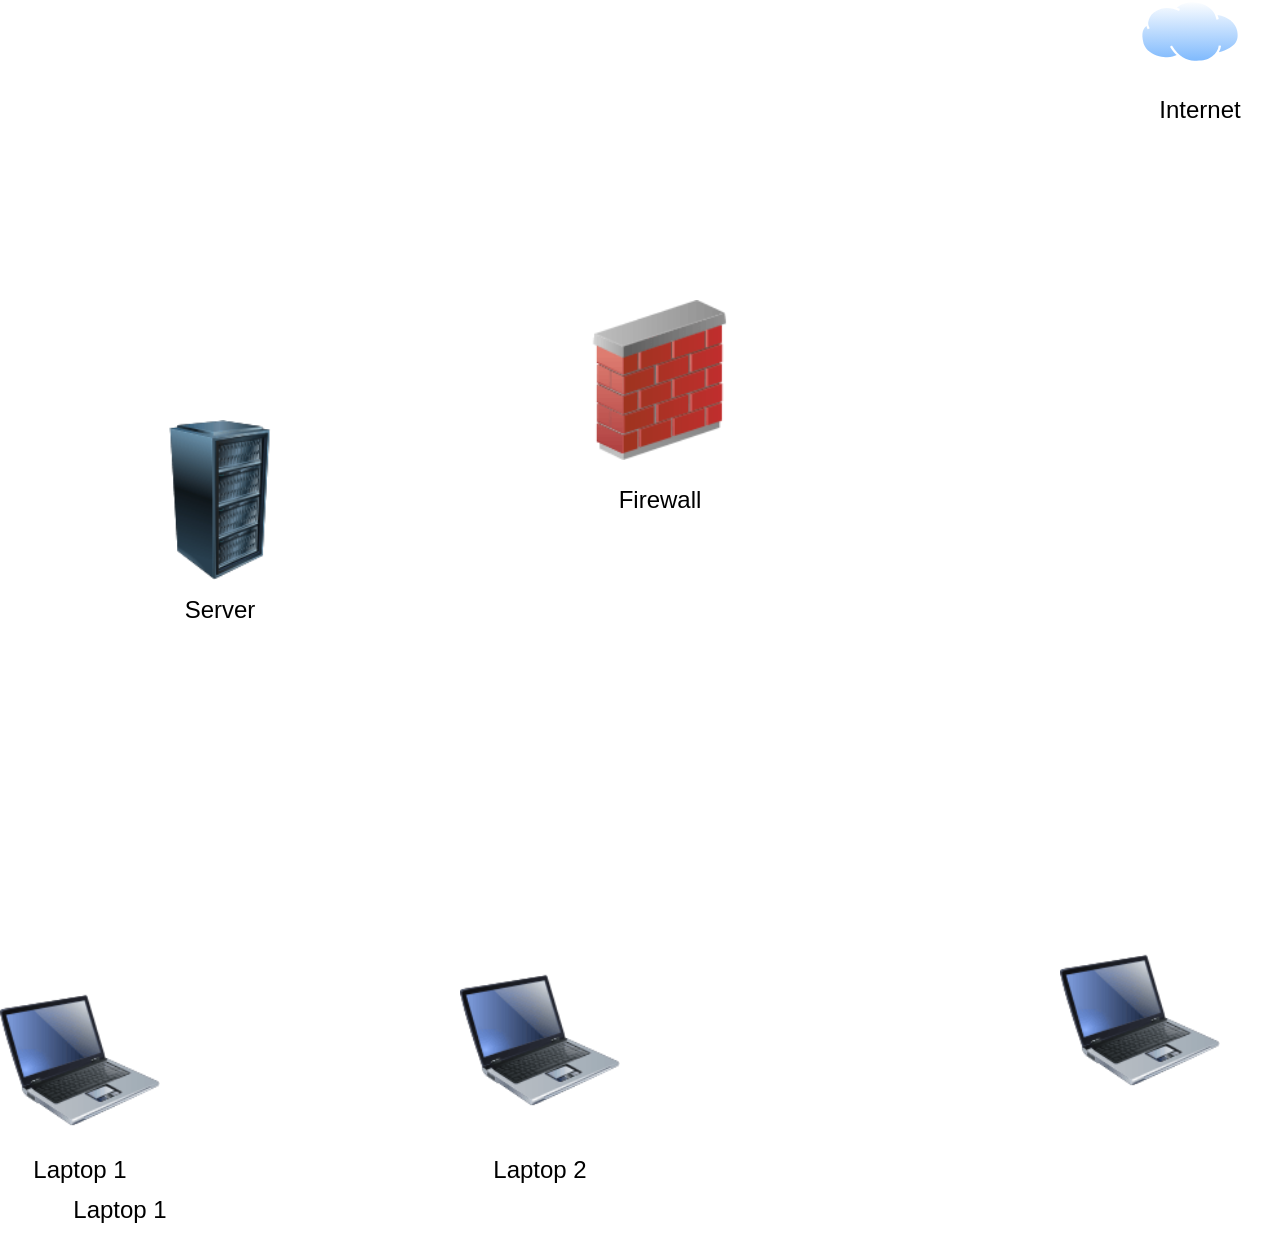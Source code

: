 <mxfile version="24.8.3">
  <diagram id="WI9T0HZ2pTsCkuznbFz-" name="Page-1">
    <mxGraphModel dx="1444" dy="811" grid="1" gridSize="10" guides="1" tooltips="1" connect="1" arrows="1" fold="1" page="1" pageScale="1" pageWidth="1169" pageHeight="827" math="0" shadow="0">
      <root>
        <mxCell id="0" />
        <mxCell id="1" parent="0" />
        <mxCell id="OcTnqQitxUlVeEcOREGu-1" value="" style="image;html=1;image=img/lib/clip_art/networking/Firewall_02_128x128.png" vertex="1" parent="1">
          <mxGeometry x="550" y="200" width="80" height="80" as="geometry" />
        </mxCell>
        <mxCell id="OcTnqQitxUlVeEcOREGu-2" value="" style="image;html=1;image=img/lib/clip_art/computers/Laptop_128x128.png" vertex="1" parent="1">
          <mxGeometry x="490" y="530" width="80" height="80" as="geometry" />
        </mxCell>
        <mxCell id="OcTnqQitxUlVeEcOREGu-3" value="" style="image;html=1;image=img/lib/clip_art/computers/Laptop_128x128.png" vertex="1" parent="1">
          <mxGeometry x="790" y="520" width="80" height="80" as="geometry" />
        </mxCell>
        <mxCell id="OcTnqQitxUlVeEcOREGu-4" value="" style="image;html=1;image=img/lib/clip_art/computers/Laptop_128x128.png" vertex="1" parent="1">
          <mxGeometry x="260" y="540" width="80" height="80" as="geometry" />
        </mxCell>
        <mxCell id="OcTnqQitxUlVeEcOREGu-5" value="" style="image;aspect=fixed;perimeter=ellipsePerimeter;html=1;align=center;shadow=0;dashed=0;spacingTop=3;image=img/lib/active_directory/internet_cloud.svg;" vertex="1" parent="1">
          <mxGeometry x="830" y="50" width="50" height="31.5" as="geometry" />
        </mxCell>
        <mxCell id="OcTnqQitxUlVeEcOREGu-6" value="" style="image;html=1;image=img/lib/clip_art/computers/Server_Rack_128x128.png" vertex="1" parent="1">
          <mxGeometry x="330" y="260" width="80" height="80" as="geometry" />
        </mxCell>
        <mxCell id="OcTnqQitxUlVeEcOREGu-7" value="Server" style="text;strokeColor=none;align=center;fillColor=none;html=1;verticalAlign=middle;whiteSpace=wrap;rounded=0;" vertex="1" parent="1">
          <mxGeometry x="340" y="340" width="60" height="30" as="geometry" />
        </mxCell>
        <mxCell id="OcTnqQitxUlVeEcOREGu-8" value="Internet" style="text;strokeColor=none;align=center;fillColor=none;html=1;verticalAlign=middle;whiteSpace=wrap;rounded=0;" vertex="1" parent="1">
          <mxGeometry x="830" y="90" width="60" height="30" as="geometry" />
        </mxCell>
        <mxCell id="OcTnqQitxUlVeEcOREGu-9" value="Firewall" style="text;strokeColor=none;align=center;fillColor=none;html=1;verticalAlign=middle;whiteSpace=wrap;rounded=0;" vertex="1" parent="1">
          <mxGeometry x="560" y="285" width="60" height="30" as="geometry" />
        </mxCell>
        <mxCell id="OcTnqQitxUlVeEcOREGu-11" value="Laptop 1" style="text;strokeColor=none;align=center;fillColor=none;html=1;verticalAlign=middle;whiteSpace=wrap;rounded=0;" vertex="1" parent="1">
          <mxGeometry x="270" y="620" width="60" height="30" as="geometry" />
        </mxCell>
        <mxCell id="OcTnqQitxUlVeEcOREGu-12" value="Laptop 2" style="text;strokeColor=none;align=center;fillColor=none;html=1;verticalAlign=middle;whiteSpace=wrap;rounded=0;" vertex="1" parent="1">
          <mxGeometry x="500" y="620" width="60" height="30" as="geometry" />
        </mxCell>
        <mxCell id="OcTnqQitxUlVeEcOREGu-13" value="Laptop 1" style="text;strokeColor=none;align=center;fillColor=none;html=1;verticalAlign=middle;whiteSpace=wrap;rounded=0;" vertex="1" parent="1">
          <mxGeometry x="290" y="640" width="60" height="30" as="geometry" />
        </mxCell>
      </root>
    </mxGraphModel>
  </diagram>
</mxfile>
